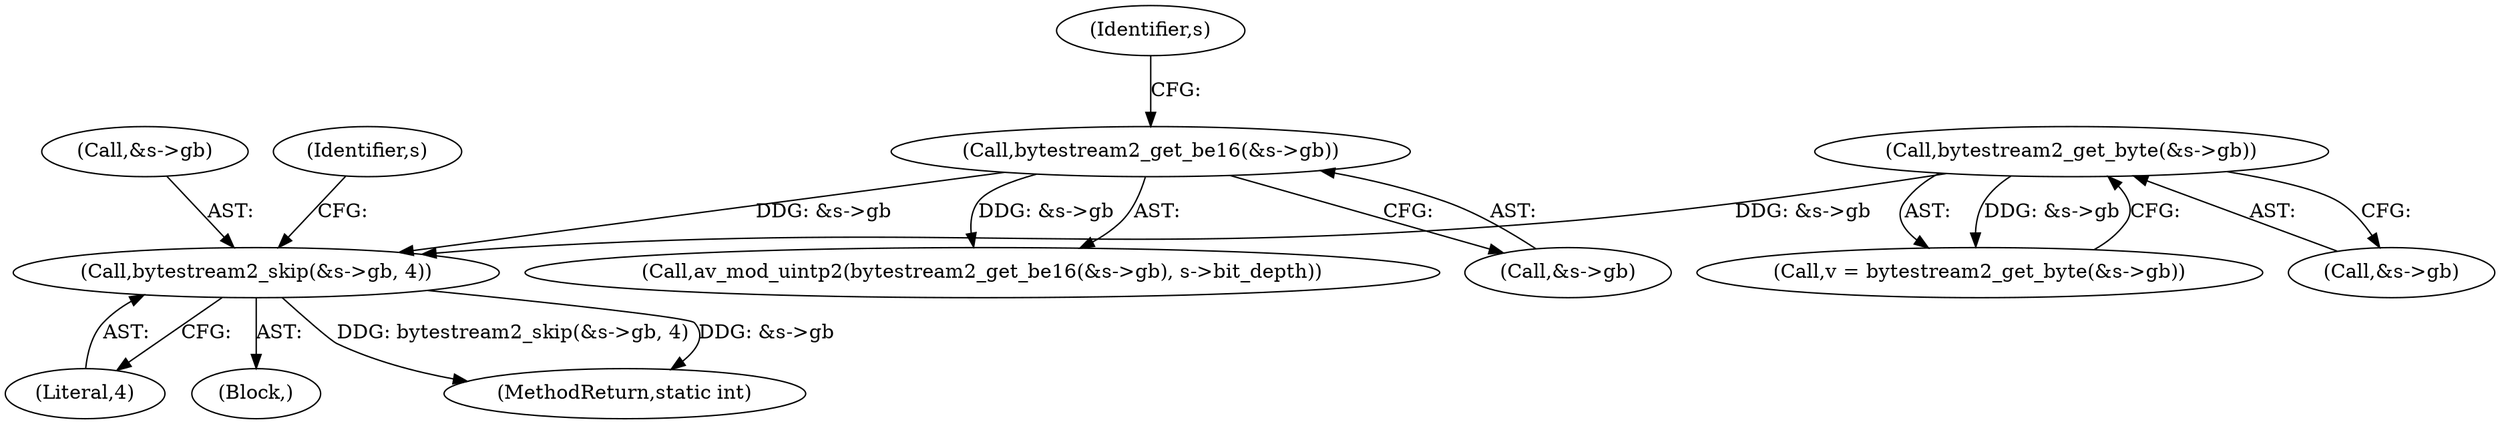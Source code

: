 digraph "0_FFmpeg_e477f09d0b3619f3d29173b2cd593e17e2d1978e_0@pointer" {
"1000283" [label="(Call,bytestream2_skip(&s->gb, 4))"];
"1000247" [label="(Call,bytestream2_get_be16(&s->gb))"];
"1000168" [label="(Call,bytestream2_get_byte(&s->gb))"];
"1000283" [label="(Call,bytestream2_skip(&s->gb, 4))"];
"1000284" [label="(Call,&s->gb)"];
"1000288" [label="(Literal,4)"];
"1000166" [label="(Call,v = bytestream2_get_byte(&s->gb))"];
"1000248" [label="(Call,&s->gb)"];
"1000168" [label="(Call,bytestream2_get_byte(&s->gb))"];
"1000247" [label="(Call,bytestream2_get_be16(&s->gb))"];
"1000246" [label="(Call,av_mod_uintp2(bytestream2_get_be16(&s->gb), s->bit_depth))"];
"1000106" [label="(Block,)"];
"1000169" [label="(Call,&s->gb)"];
"1000253" [label="(Identifier,s)"];
"1000296" [label="(MethodReturn,static int)"];
"1000291" [label="(Identifier,s)"];
"1000283" -> "1000106"  [label="AST: "];
"1000283" -> "1000288"  [label="CFG: "];
"1000284" -> "1000283"  [label="AST: "];
"1000288" -> "1000283"  [label="AST: "];
"1000291" -> "1000283"  [label="CFG: "];
"1000283" -> "1000296"  [label="DDG: &s->gb"];
"1000283" -> "1000296"  [label="DDG: bytestream2_skip(&s->gb, 4)"];
"1000247" -> "1000283"  [label="DDG: &s->gb"];
"1000168" -> "1000283"  [label="DDG: &s->gb"];
"1000247" -> "1000246"  [label="AST: "];
"1000247" -> "1000248"  [label="CFG: "];
"1000248" -> "1000247"  [label="AST: "];
"1000253" -> "1000247"  [label="CFG: "];
"1000247" -> "1000246"  [label="DDG: &s->gb"];
"1000168" -> "1000166"  [label="AST: "];
"1000168" -> "1000169"  [label="CFG: "];
"1000169" -> "1000168"  [label="AST: "];
"1000166" -> "1000168"  [label="CFG: "];
"1000168" -> "1000166"  [label="DDG: &s->gb"];
}
